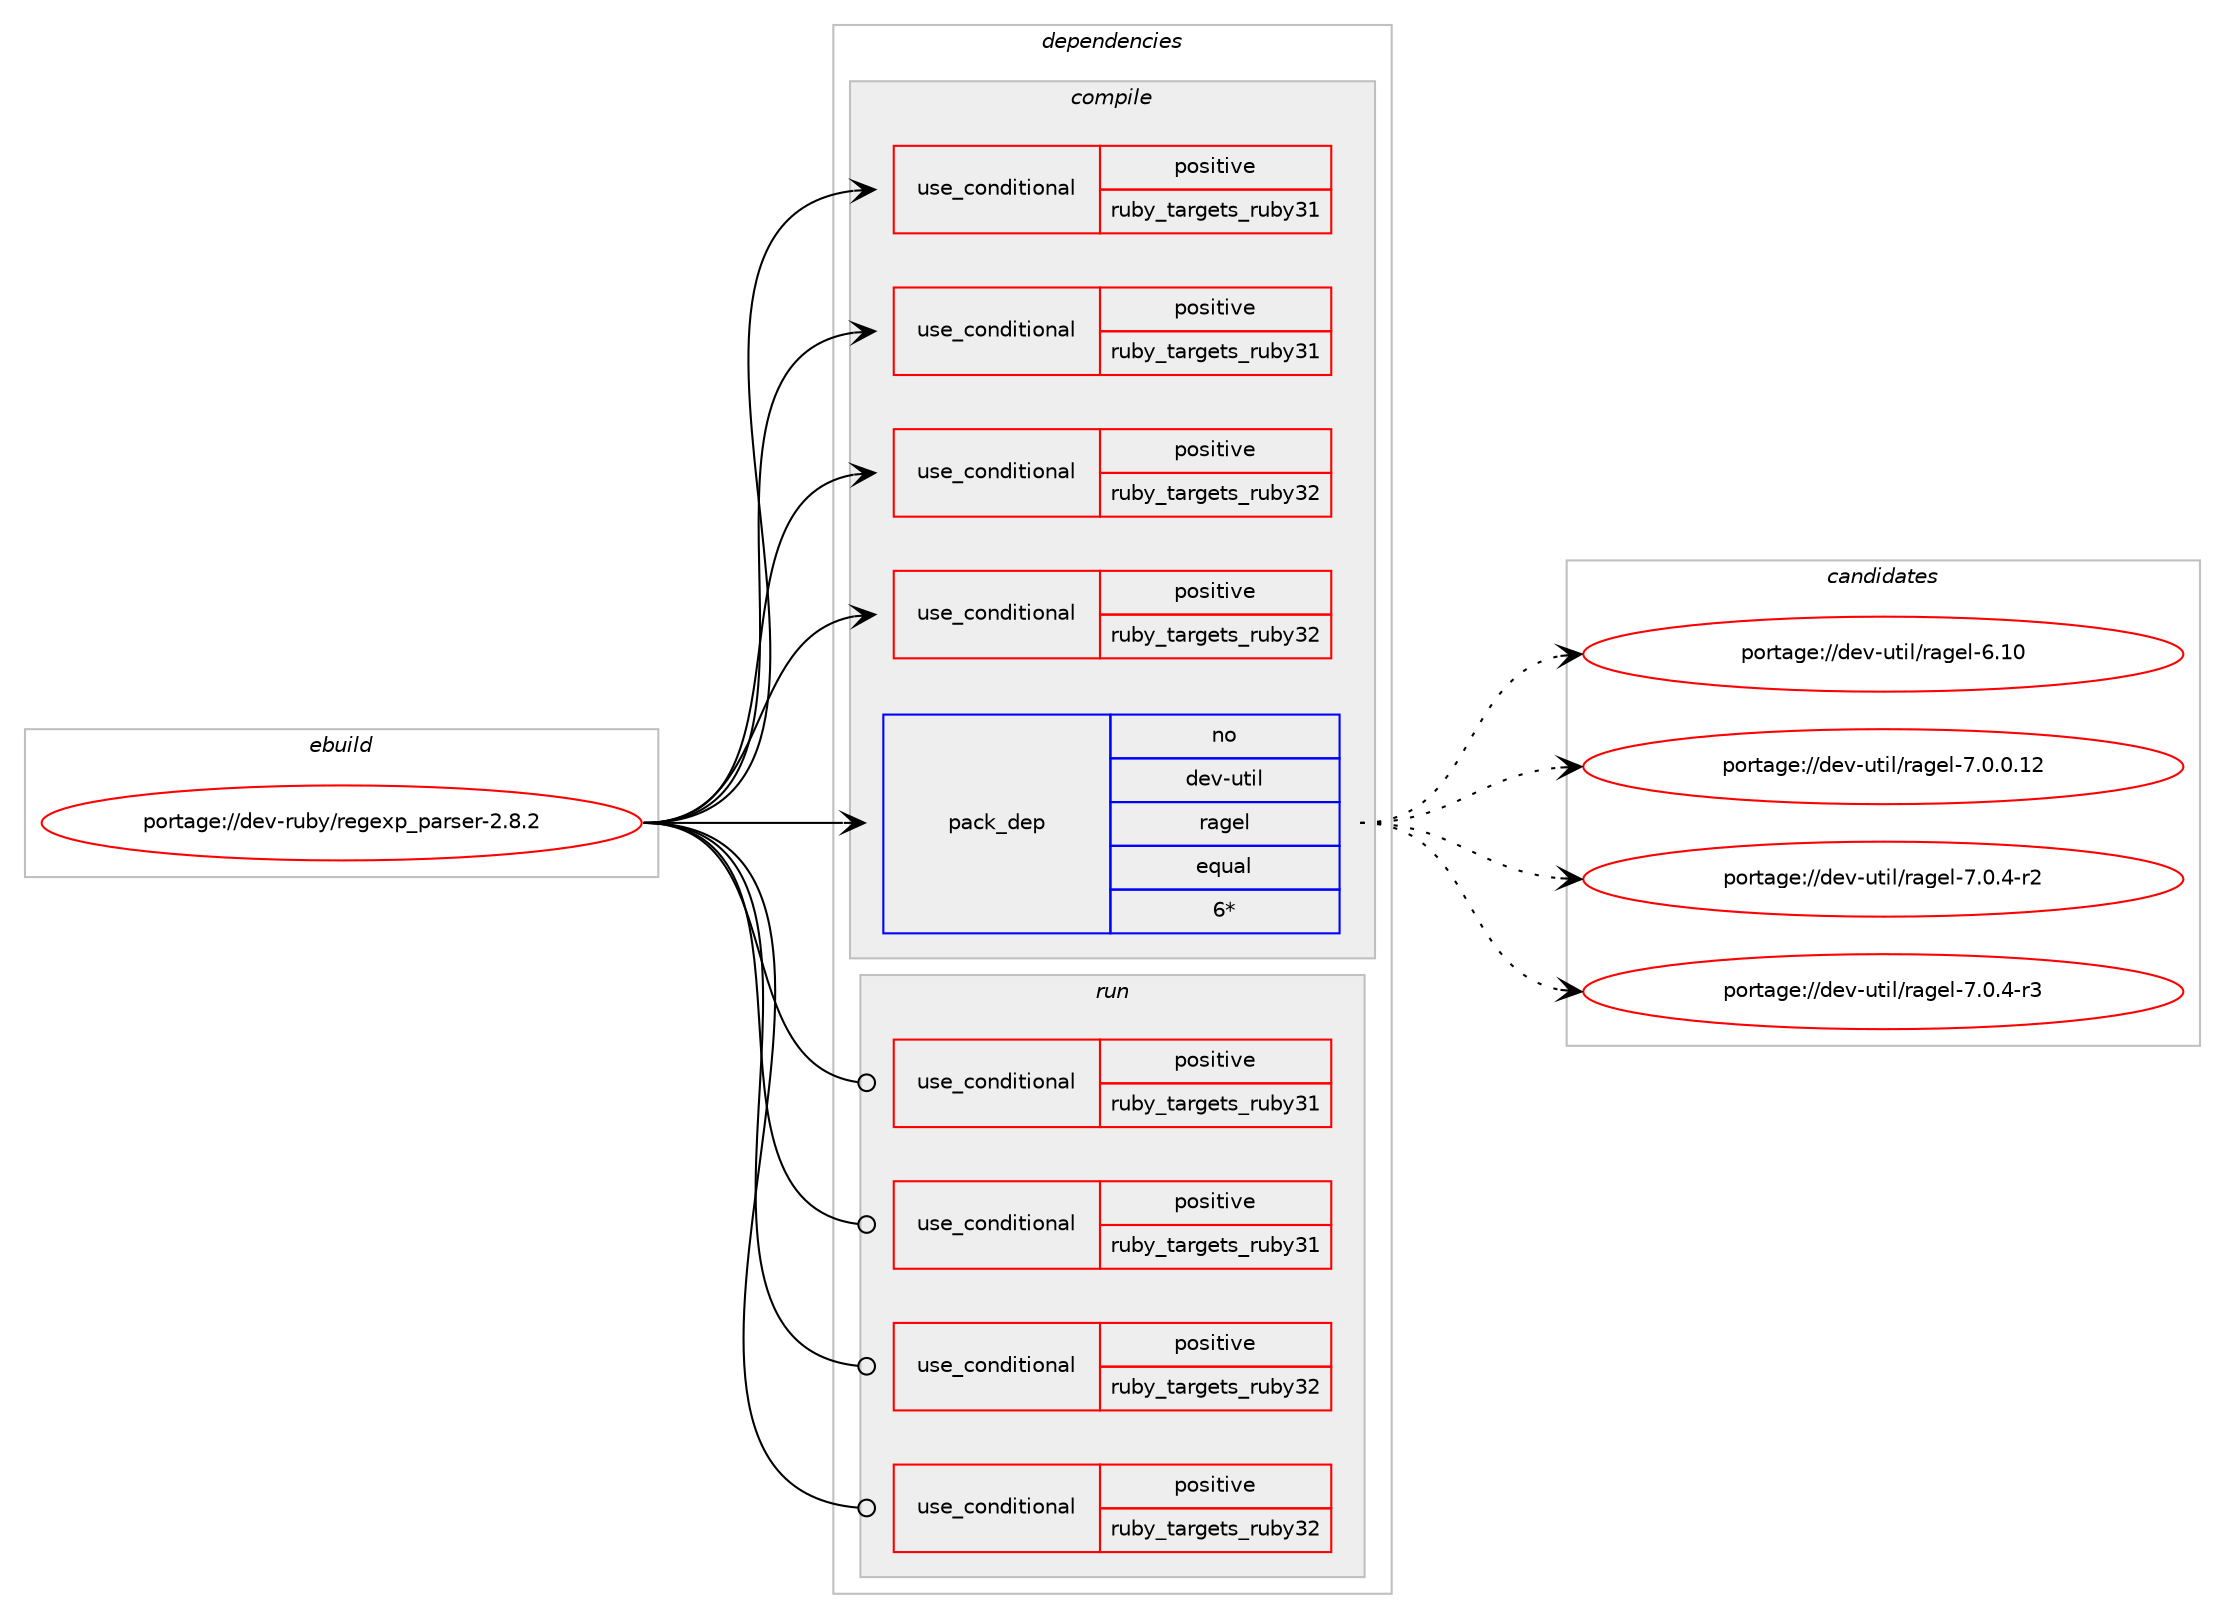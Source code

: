 digraph prolog {

# *************
# Graph options
# *************

newrank=true;
concentrate=true;
compound=true;
graph [rankdir=LR,fontname=Helvetica,fontsize=10,ranksep=1.5];#, ranksep=2.5, nodesep=0.2];
edge  [arrowhead=vee];
node  [fontname=Helvetica,fontsize=10];

# **********
# The ebuild
# **********

subgraph cluster_leftcol {
color=gray;
rank=same;
label=<<i>ebuild</i>>;
id [label="portage://dev-ruby/regexp_parser-2.8.2", color=red, width=4, href="../dev-ruby/regexp_parser-2.8.2.svg"];
}

# ****************
# The dependencies
# ****************

subgraph cluster_midcol {
color=gray;
label=<<i>dependencies</i>>;
subgraph cluster_compile {
fillcolor="#eeeeee";
style=filled;
label=<<i>compile</i>>;
subgraph cond52752 {
dependency101201 [label=<<TABLE BORDER="0" CELLBORDER="1" CELLSPACING="0" CELLPADDING="4"><TR><TD ROWSPAN="3" CELLPADDING="10">use_conditional</TD></TR><TR><TD>positive</TD></TR><TR><TD>ruby_targets_ruby31</TD></TR></TABLE>>, shape=none, color=red];
# *** BEGIN UNKNOWN DEPENDENCY TYPE (TODO) ***
# dependency101201 -> package_dependency(portage://dev-ruby/regexp_parser-2.8.2,install,no,dev-lang,ruby,none,[,,],[slot(3.1)],[])
# *** END UNKNOWN DEPENDENCY TYPE (TODO) ***

}
id:e -> dependency101201:w [weight=20,style="solid",arrowhead="vee"];
subgraph cond52753 {
dependency101202 [label=<<TABLE BORDER="0" CELLBORDER="1" CELLSPACING="0" CELLPADDING="4"><TR><TD ROWSPAN="3" CELLPADDING="10">use_conditional</TD></TR><TR><TD>positive</TD></TR><TR><TD>ruby_targets_ruby31</TD></TR></TABLE>>, shape=none, color=red];
# *** BEGIN UNKNOWN DEPENDENCY TYPE (TODO) ***
# dependency101202 -> package_dependency(portage://dev-ruby/regexp_parser-2.8.2,install,no,virtual,rubygems,none,[,,],[],[use(enable(ruby_targets_ruby31),negative)])
# *** END UNKNOWN DEPENDENCY TYPE (TODO) ***

}
id:e -> dependency101202:w [weight=20,style="solid",arrowhead="vee"];
subgraph cond52754 {
dependency101203 [label=<<TABLE BORDER="0" CELLBORDER="1" CELLSPACING="0" CELLPADDING="4"><TR><TD ROWSPAN="3" CELLPADDING="10">use_conditional</TD></TR><TR><TD>positive</TD></TR><TR><TD>ruby_targets_ruby32</TD></TR></TABLE>>, shape=none, color=red];
# *** BEGIN UNKNOWN DEPENDENCY TYPE (TODO) ***
# dependency101203 -> package_dependency(portage://dev-ruby/regexp_parser-2.8.2,install,no,dev-lang,ruby,none,[,,],[slot(3.2)],[])
# *** END UNKNOWN DEPENDENCY TYPE (TODO) ***

}
id:e -> dependency101203:w [weight=20,style="solid",arrowhead="vee"];
subgraph cond52755 {
dependency101204 [label=<<TABLE BORDER="0" CELLBORDER="1" CELLSPACING="0" CELLPADDING="4"><TR><TD ROWSPAN="3" CELLPADDING="10">use_conditional</TD></TR><TR><TD>positive</TD></TR><TR><TD>ruby_targets_ruby32</TD></TR></TABLE>>, shape=none, color=red];
# *** BEGIN UNKNOWN DEPENDENCY TYPE (TODO) ***
# dependency101204 -> package_dependency(portage://dev-ruby/regexp_parser-2.8.2,install,no,virtual,rubygems,none,[,,],[],[use(enable(ruby_targets_ruby32),negative)])
# *** END UNKNOWN DEPENDENCY TYPE (TODO) ***

}
id:e -> dependency101204:w [weight=20,style="solid",arrowhead="vee"];
subgraph pack47127 {
dependency101205 [label=<<TABLE BORDER="0" CELLBORDER="1" CELLSPACING="0" CELLPADDING="4" WIDTH="220"><TR><TD ROWSPAN="6" CELLPADDING="30">pack_dep</TD></TR><TR><TD WIDTH="110">no</TD></TR><TR><TD>dev-util</TD></TR><TR><TD>ragel</TD></TR><TR><TD>equal</TD></TR><TR><TD>6*</TD></TR></TABLE>>, shape=none, color=blue];
}
id:e -> dependency101205:w [weight=20,style="solid",arrowhead="vee"];
}
subgraph cluster_compileandrun {
fillcolor="#eeeeee";
style=filled;
label=<<i>compile and run</i>>;
}
subgraph cluster_run {
fillcolor="#eeeeee";
style=filled;
label=<<i>run</i>>;
subgraph cond52756 {
dependency101206 [label=<<TABLE BORDER="0" CELLBORDER="1" CELLSPACING="0" CELLPADDING="4"><TR><TD ROWSPAN="3" CELLPADDING="10">use_conditional</TD></TR><TR><TD>positive</TD></TR><TR><TD>ruby_targets_ruby31</TD></TR></TABLE>>, shape=none, color=red];
# *** BEGIN UNKNOWN DEPENDENCY TYPE (TODO) ***
# dependency101206 -> package_dependency(portage://dev-ruby/regexp_parser-2.8.2,run,no,dev-lang,ruby,none,[,,],[slot(3.1)],[])
# *** END UNKNOWN DEPENDENCY TYPE (TODO) ***

}
id:e -> dependency101206:w [weight=20,style="solid",arrowhead="odot"];
subgraph cond52757 {
dependency101207 [label=<<TABLE BORDER="0" CELLBORDER="1" CELLSPACING="0" CELLPADDING="4"><TR><TD ROWSPAN="3" CELLPADDING="10">use_conditional</TD></TR><TR><TD>positive</TD></TR><TR><TD>ruby_targets_ruby31</TD></TR></TABLE>>, shape=none, color=red];
# *** BEGIN UNKNOWN DEPENDENCY TYPE (TODO) ***
# dependency101207 -> package_dependency(portage://dev-ruby/regexp_parser-2.8.2,run,no,virtual,rubygems,none,[,,],[],[use(enable(ruby_targets_ruby31),negative)])
# *** END UNKNOWN DEPENDENCY TYPE (TODO) ***

}
id:e -> dependency101207:w [weight=20,style="solid",arrowhead="odot"];
subgraph cond52758 {
dependency101208 [label=<<TABLE BORDER="0" CELLBORDER="1" CELLSPACING="0" CELLPADDING="4"><TR><TD ROWSPAN="3" CELLPADDING="10">use_conditional</TD></TR><TR><TD>positive</TD></TR><TR><TD>ruby_targets_ruby32</TD></TR></TABLE>>, shape=none, color=red];
# *** BEGIN UNKNOWN DEPENDENCY TYPE (TODO) ***
# dependency101208 -> package_dependency(portage://dev-ruby/regexp_parser-2.8.2,run,no,dev-lang,ruby,none,[,,],[slot(3.2)],[])
# *** END UNKNOWN DEPENDENCY TYPE (TODO) ***

}
id:e -> dependency101208:w [weight=20,style="solid",arrowhead="odot"];
subgraph cond52759 {
dependency101209 [label=<<TABLE BORDER="0" CELLBORDER="1" CELLSPACING="0" CELLPADDING="4"><TR><TD ROWSPAN="3" CELLPADDING="10">use_conditional</TD></TR><TR><TD>positive</TD></TR><TR><TD>ruby_targets_ruby32</TD></TR></TABLE>>, shape=none, color=red];
# *** BEGIN UNKNOWN DEPENDENCY TYPE (TODO) ***
# dependency101209 -> package_dependency(portage://dev-ruby/regexp_parser-2.8.2,run,no,virtual,rubygems,none,[,,],[],[use(enable(ruby_targets_ruby32),negative)])
# *** END UNKNOWN DEPENDENCY TYPE (TODO) ***

}
id:e -> dependency101209:w [weight=20,style="solid",arrowhead="odot"];
}
}

# **************
# The candidates
# **************

subgraph cluster_choices {
rank=same;
color=gray;
label=<<i>candidates</i>>;

subgraph choice47127 {
color=black;
nodesep=1;
choice1001011184511711610510847114971031011084554464948 [label="portage://dev-util/ragel-6.10", color=red, width=4,href="../dev-util/ragel-6.10.svg"];
choice100101118451171161051084711497103101108455546484648464950 [label="portage://dev-util/ragel-7.0.0.12", color=red, width=4,href="../dev-util/ragel-7.0.0.12.svg"];
choice1001011184511711610510847114971031011084555464846524511450 [label="portage://dev-util/ragel-7.0.4-r2", color=red, width=4,href="../dev-util/ragel-7.0.4-r2.svg"];
choice1001011184511711610510847114971031011084555464846524511451 [label="portage://dev-util/ragel-7.0.4-r3", color=red, width=4,href="../dev-util/ragel-7.0.4-r3.svg"];
dependency101205:e -> choice1001011184511711610510847114971031011084554464948:w [style=dotted,weight="100"];
dependency101205:e -> choice100101118451171161051084711497103101108455546484648464950:w [style=dotted,weight="100"];
dependency101205:e -> choice1001011184511711610510847114971031011084555464846524511450:w [style=dotted,weight="100"];
dependency101205:e -> choice1001011184511711610510847114971031011084555464846524511451:w [style=dotted,weight="100"];
}
}

}

